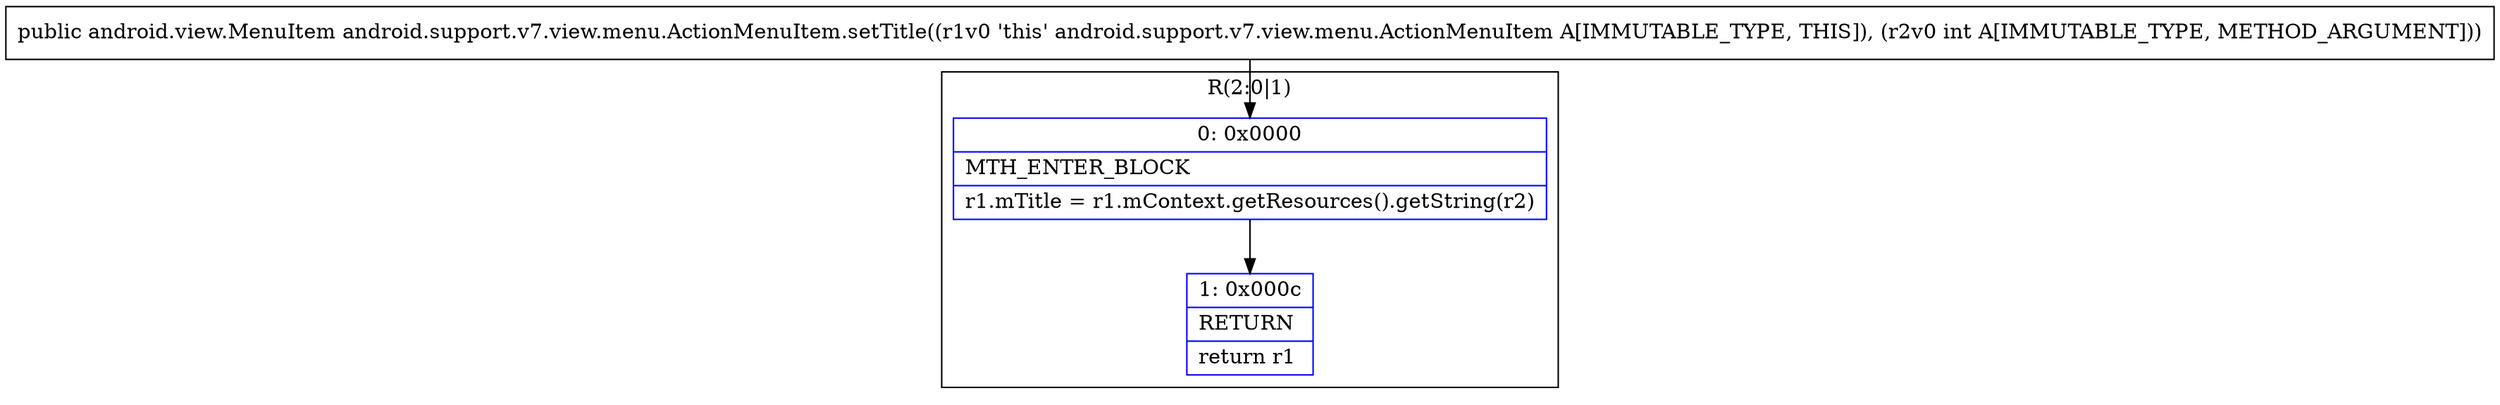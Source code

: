 digraph "CFG forandroid.support.v7.view.menu.ActionMenuItem.setTitle(I)Landroid\/view\/MenuItem;" {
subgraph cluster_Region_1951956775 {
label = "R(2:0|1)";
node [shape=record,color=blue];
Node_0 [shape=record,label="{0\:\ 0x0000|MTH_ENTER_BLOCK\l|r1.mTitle = r1.mContext.getResources().getString(r2)\l}"];
Node_1 [shape=record,label="{1\:\ 0x000c|RETURN\l|return r1\l}"];
}
MethodNode[shape=record,label="{public android.view.MenuItem android.support.v7.view.menu.ActionMenuItem.setTitle((r1v0 'this' android.support.v7.view.menu.ActionMenuItem A[IMMUTABLE_TYPE, THIS]), (r2v0 int A[IMMUTABLE_TYPE, METHOD_ARGUMENT])) }"];
MethodNode -> Node_0;
Node_0 -> Node_1;
}

